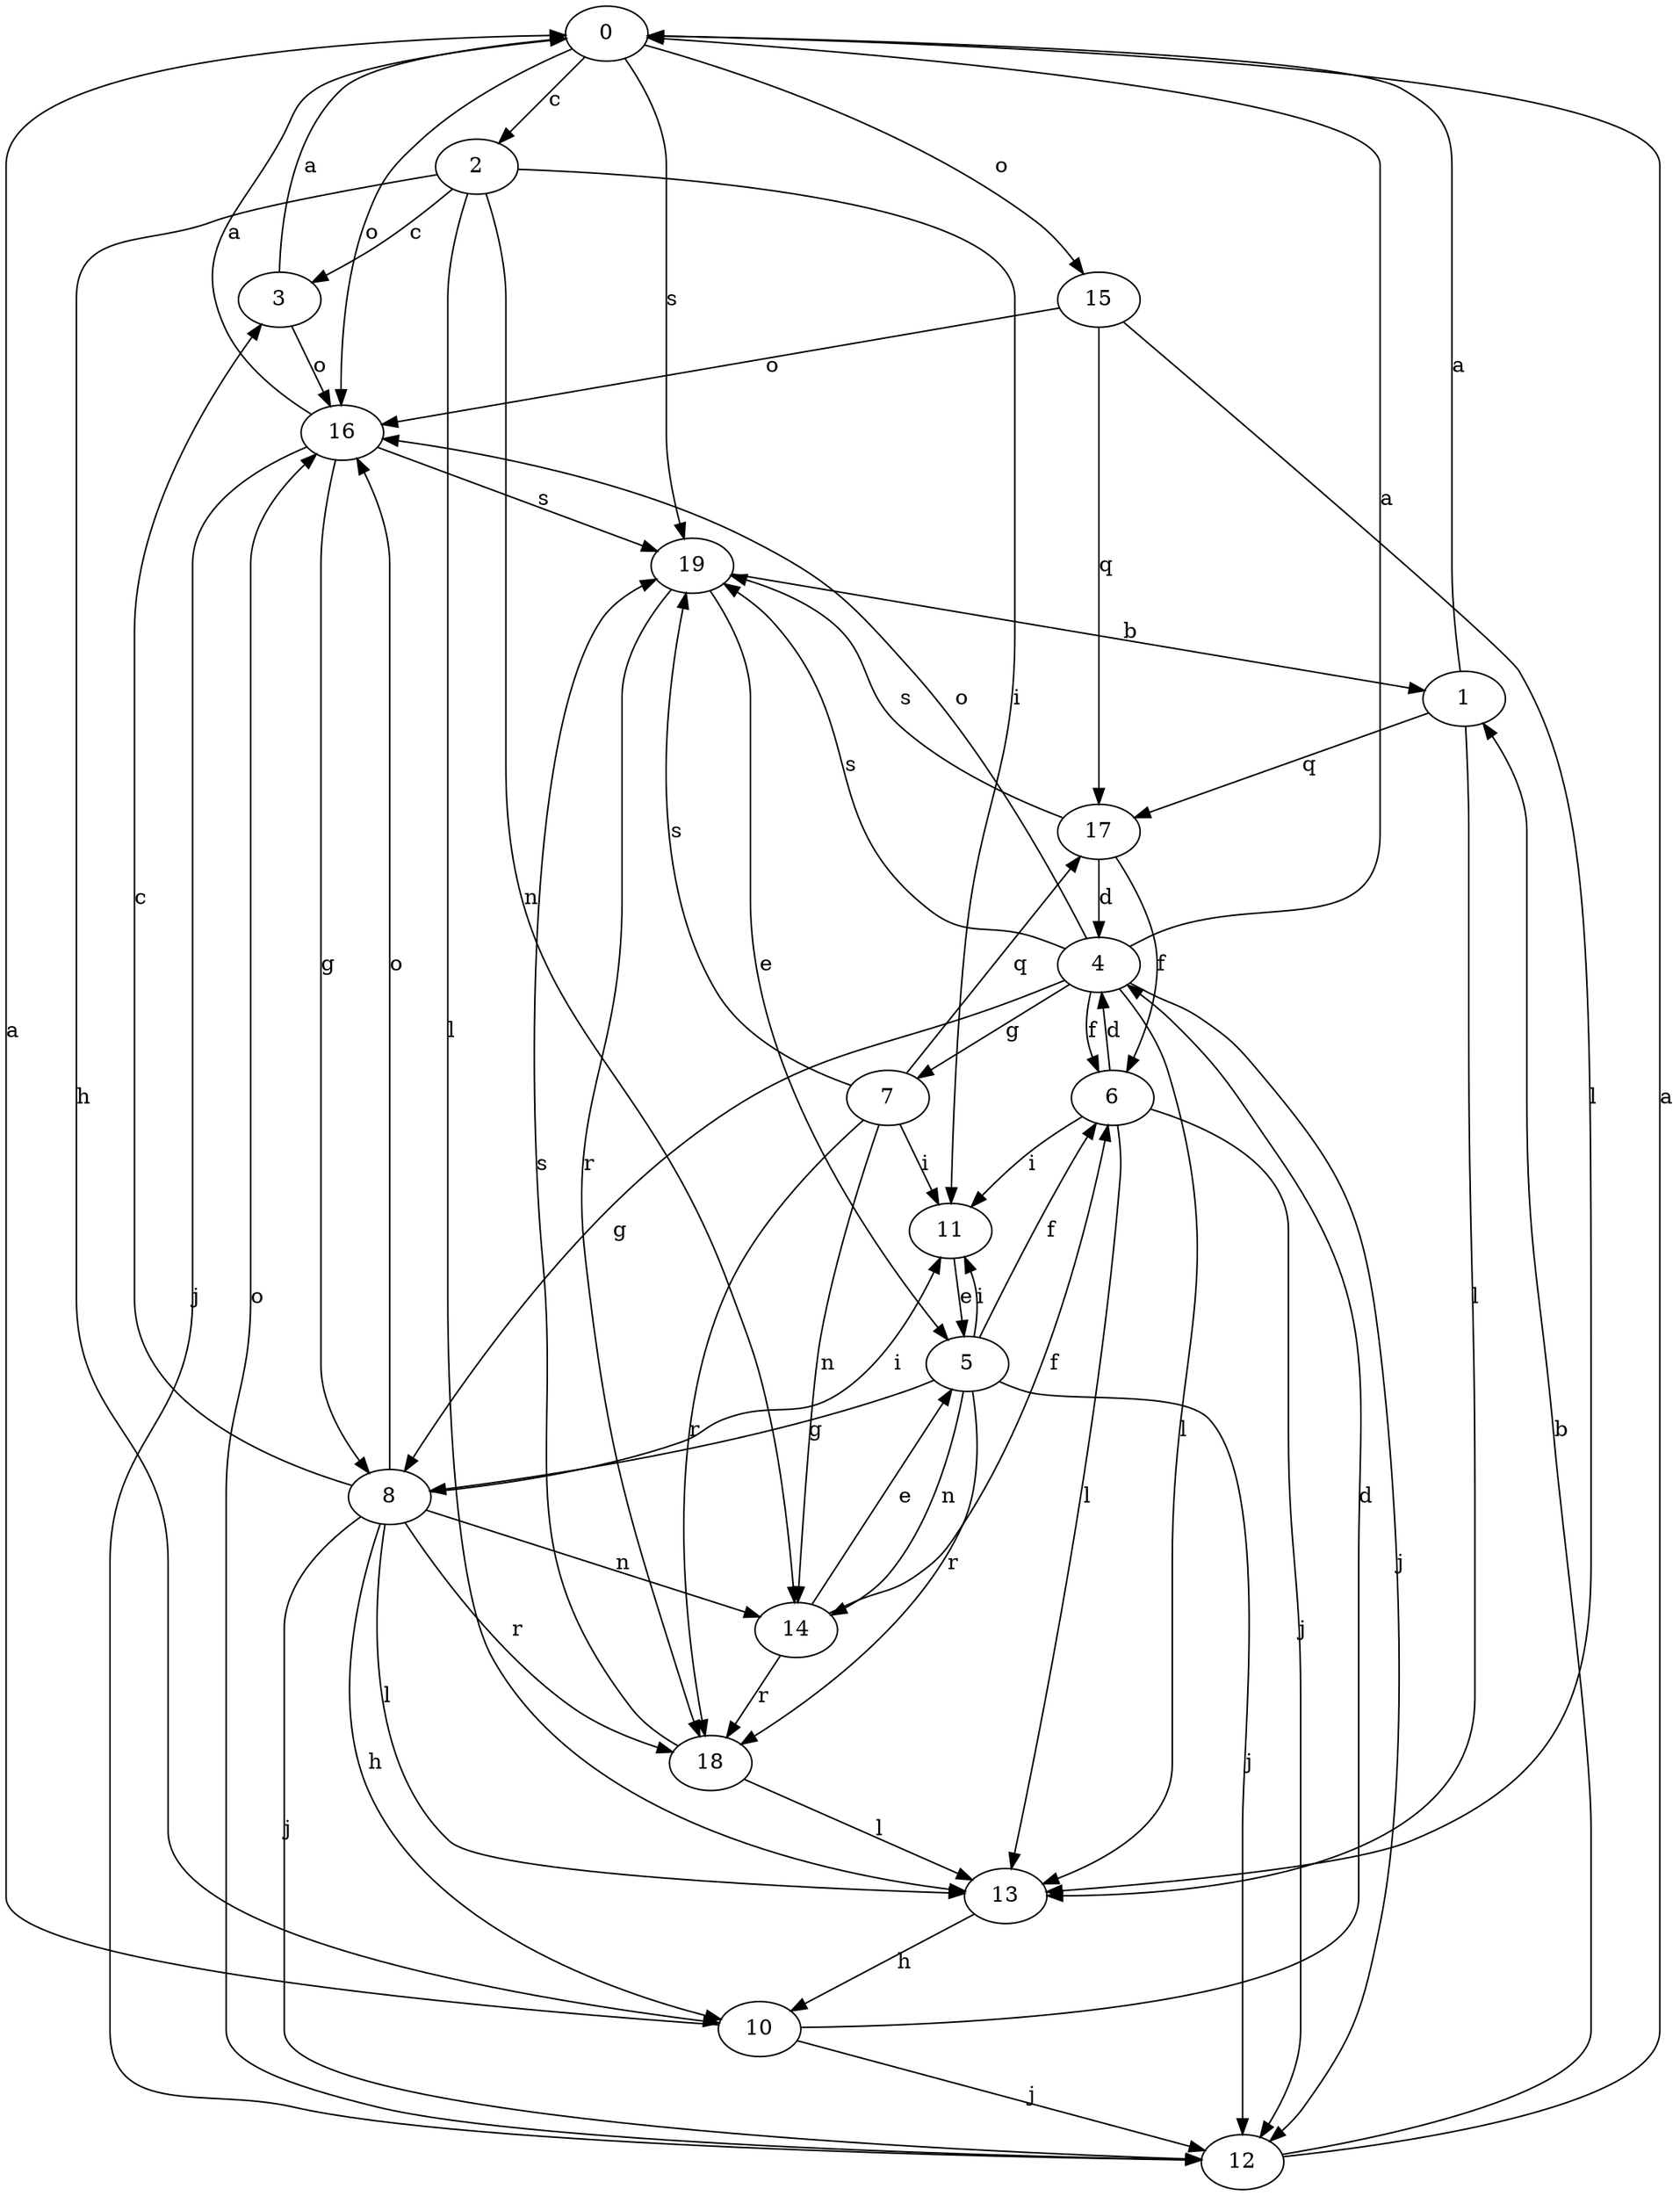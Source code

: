strict digraph  {
0;
1;
2;
3;
4;
5;
6;
7;
8;
10;
11;
12;
13;
14;
15;
16;
17;
18;
19;
0 -> 2  [label=c];
0 -> 15  [label=o];
0 -> 16  [label=o];
0 -> 19  [label=s];
1 -> 0  [label=a];
1 -> 13  [label=l];
1 -> 17  [label=q];
2 -> 3  [label=c];
2 -> 10  [label=h];
2 -> 11  [label=i];
2 -> 13  [label=l];
2 -> 14  [label=n];
3 -> 0  [label=a];
3 -> 16  [label=o];
4 -> 0  [label=a];
4 -> 6  [label=f];
4 -> 7  [label=g];
4 -> 8  [label=g];
4 -> 12  [label=j];
4 -> 13  [label=l];
4 -> 16  [label=o];
4 -> 19  [label=s];
5 -> 6  [label=f];
5 -> 8  [label=g];
5 -> 11  [label=i];
5 -> 12  [label=j];
5 -> 14  [label=n];
5 -> 18  [label=r];
6 -> 4  [label=d];
6 -> 11  [label=i];
6 -> 12  [label=j];
6 -> 13  [label=l];
7 -> 11  [label=i];
7 -> 14  [label=n];
7 -> 17  [label=q];
7 -> 18  [label=r];
7 -> 19  [label=s];
8 -> 3  [label=c];
8 -> 10  [label=h];
8 -> 11  [label=i];
8 -> 12  [label=j];
8 -> 13  [label=l];
8 -> 14  [label=n];
8 -> 16  [label=o];
8 -> 18  [label=r];
10 -> 0  [label=a];
10 -> 4  [label=d];
10 -> 12  [label=j];
11 -> 5  [label=e];
12 -> 0  [label=a];
12 -> 1  [label=b];
12 -> 16  [label=o];
13 -> 10  [label=h];
14 -> 5  [label=e];
14 -> 6  [label=f];
14 -> 18  [label=r];
15 -> 13  [label=l];
15 -> 16  [label=o];
15 -> 17  [label=q];
16 -> 0  [label=a];
16 -> 8  [label=g];
16 -> 12  [label=j];
16 -> 19  [label=s];
17 -> 4  [label=d];
17 -> 6  [label=f];
17 -> 19  [label=s];
18 -> 13  [label=l];
18 -> 19  [label=s];
19 -> 1  [label=b];
19 -> 5  [label=e];
19 -> 18  [label=r];
}
